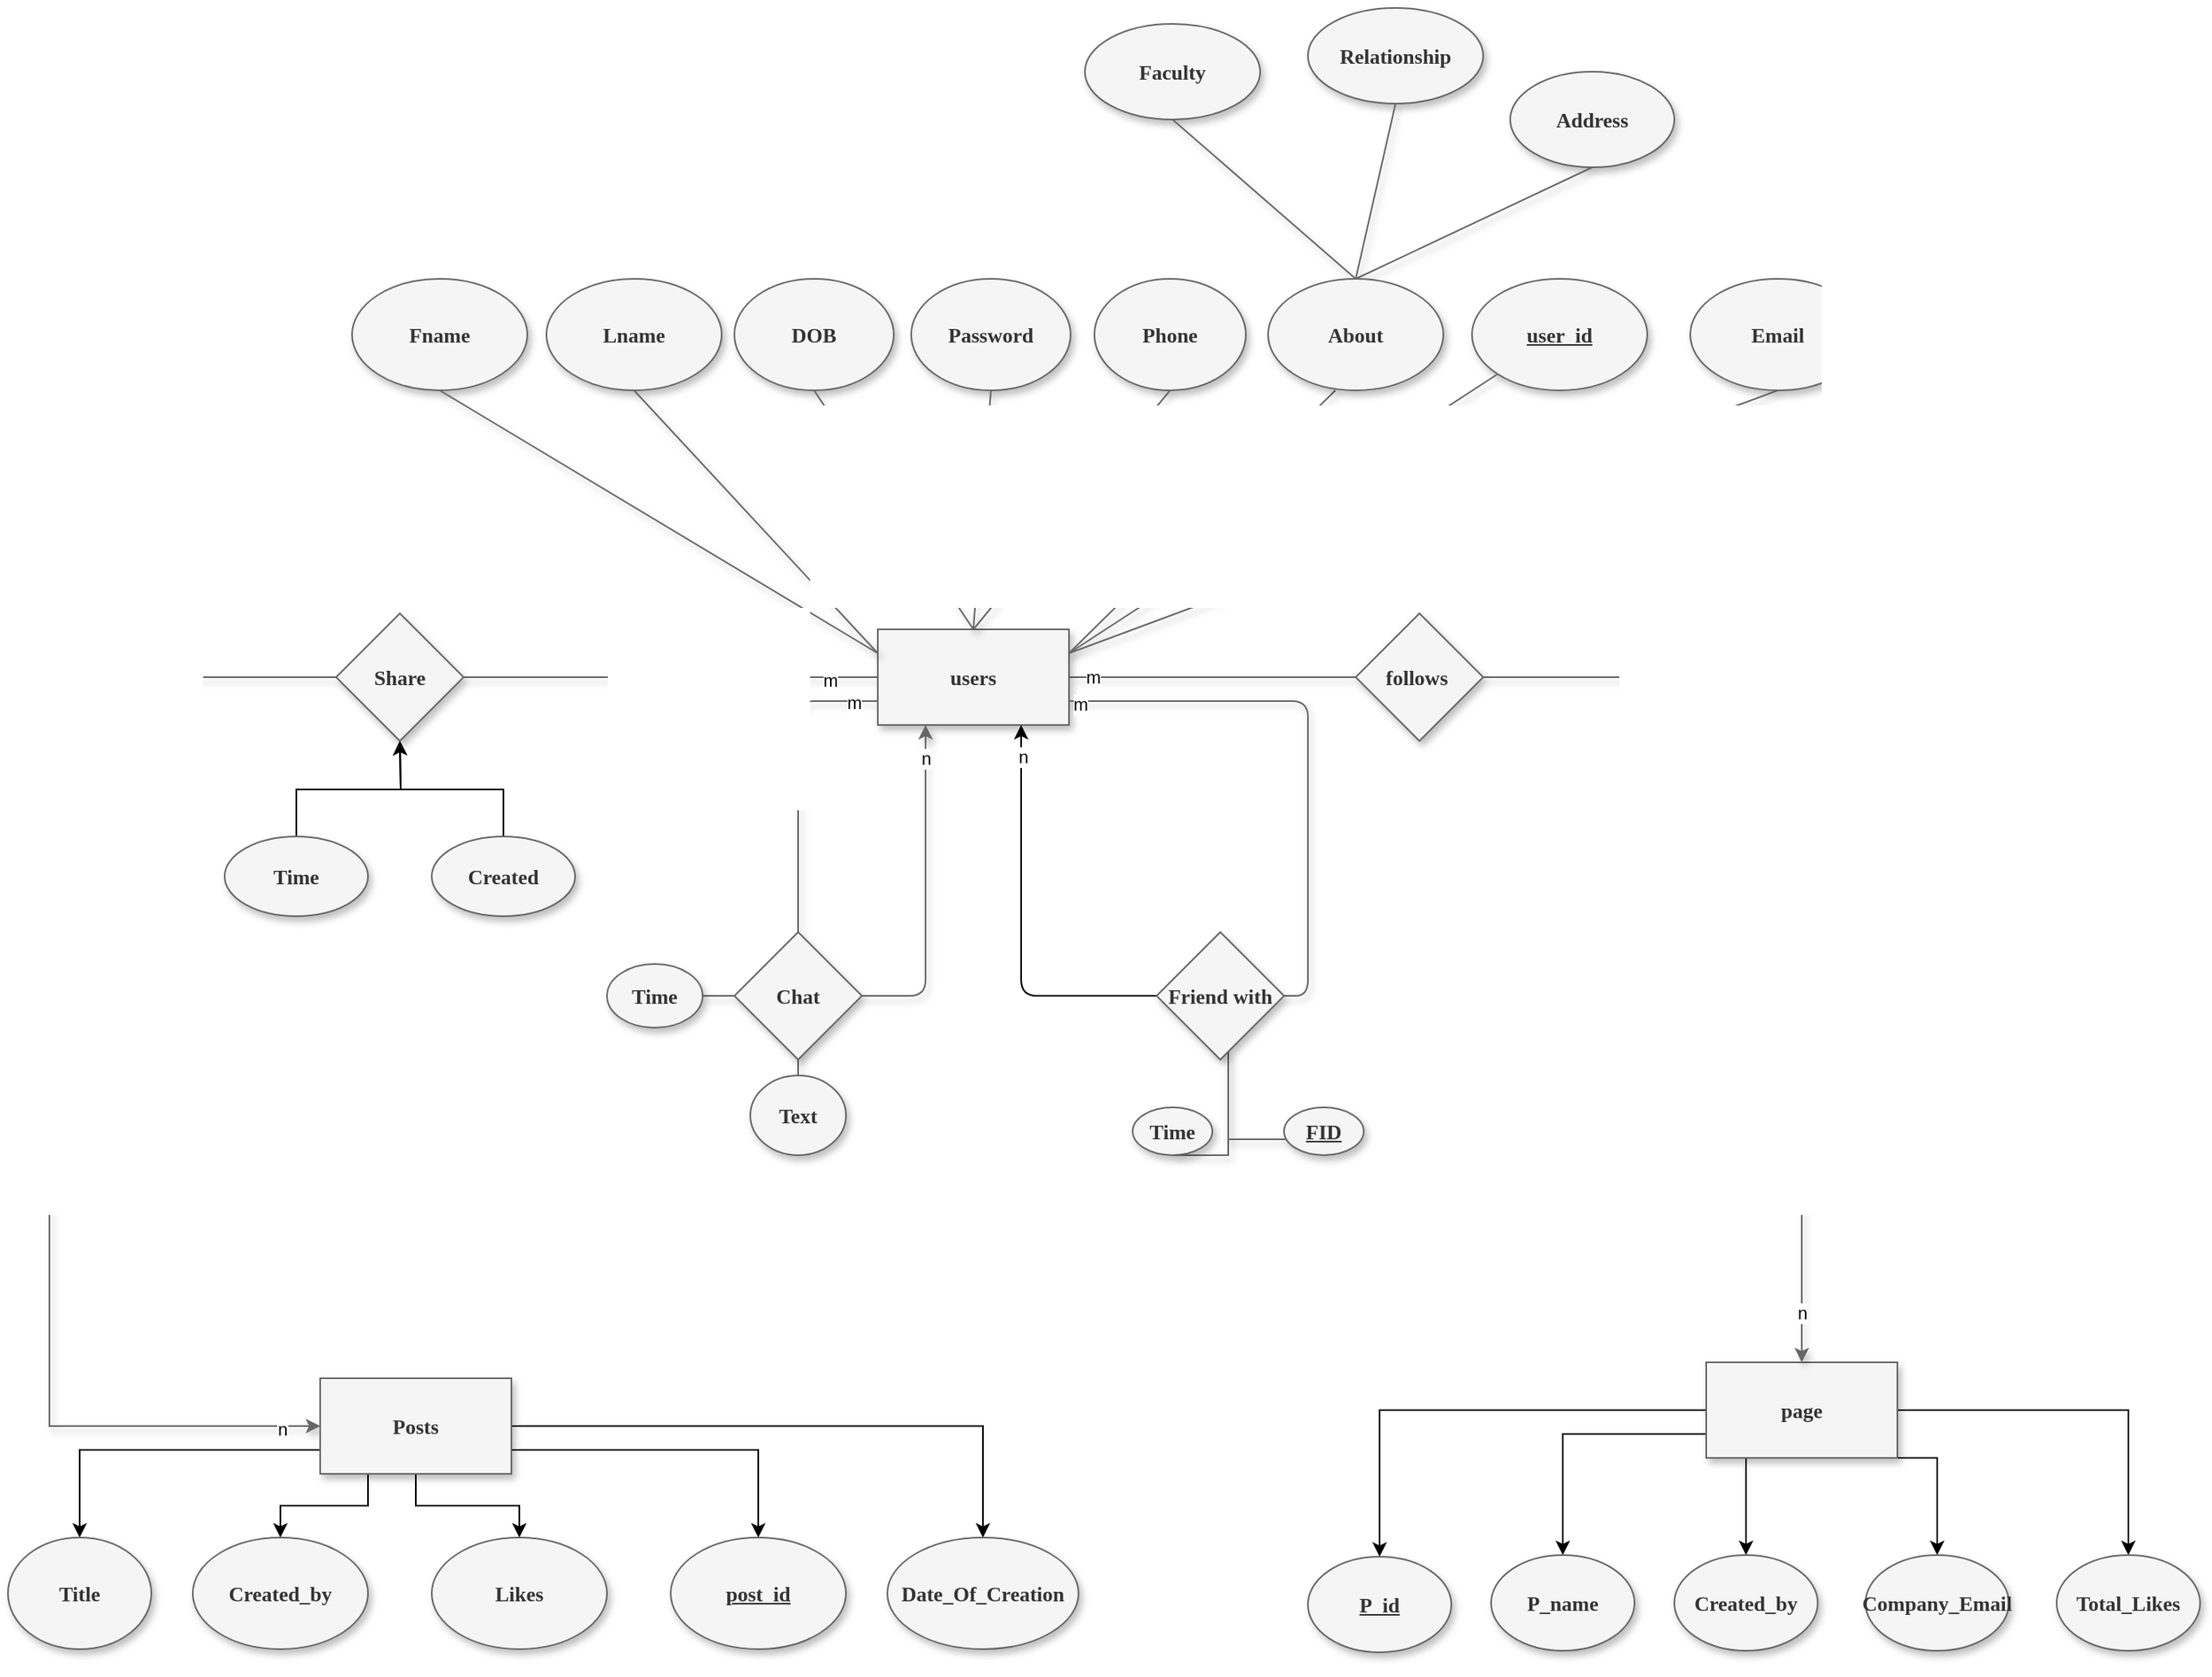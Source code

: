 <mxfile version="21.2.8" type="device">
  <diagram name="Page-1" id="oCYBQinQirQGewEDuI7B">
    <mxGraphModel dx="1365" dy="1435" grid="1" gridSize="10" guides="1" tooltips="1" connect="1" arrows="1" fold="1" page="1" pageScale="1" pageWidth="827" pageHeight="1169" math="0" shadow="0">
      <root>
        <mxCell id="0" />
        <mxCell id="1" parent="0" />
        <mxCell id="ujfTkzfmjz4NY19kAMxM-10" style="edgeStyle=orthogonalEdgeStyle;rounded=0;orthogonalLoop=1;jettySize=auto;html=1;entryX=0;entryY=0.5;entryDx=0;entryDy=0;endArrow=none;endFill=0;fillColor=#f5f5f5;strokeColor=#666666;fontStyle=1;snapToPoint=0;fixDash=0;backgroundOutline=1;enumerate=0;comic=0;shadow=1;fontFamily=Comic Sans MS;fontSize=13;" parent="1" source="ujfTkzfmjz4NY19kAMxM-1" target="ujfTkzfmjz4NY19kAMxM-9" edge="1">
          <mxGeometry relative="1" as="geometry" />
        </mxCell>
        <mxCell id="Jd8wHHOplZ8n1zHB2I2n-7" value="m" style="edgeLabel;html=1;align=center;verticalAlign=middle;resizable=0;points=[];" parent="ujfTkzfmjz4NY19kAMxM-10" vertex="1" connectable="0">
          <mxGeometry x="-0.833" relative="1" as="geometry">
            <mxPoint as="offset" />
          </mxGeometry>
        </mxCell>
        <mxCell id="ujfTkzfmjz4NY19kAMxM-60" style="edgeStyle=orthogonalEdgeStyle;rounded=0;orthogonalLoop=1;jettySize=auto;html=1;entryX=1;entryY=0.5;entryDx=0;entryDy=0;endArrow=none;endFill=0;fillColor=#f5f5f5;strokeColor=#666666;fontStyle=1;snapToPoint=0;fixDash=0;backgroundOutline=1;enumerate=0;comic=0;shadow=1;fontFamily=Comic Sans MS;fontSize=13;" parent="1" source="ujfTkzfmjz4NY19kAMxM-1" edge="1">
          <mxGeometry relative="1" as="geometry">
            <mxPoint x="90" y="210" as="targetPoint" />
          </mxGeometry>
        </mxCell>
        <mxCell id="Jd8wHHOplZ8n1zHB2I2n-5" value="m" style="edgeLabel;html=1;align=center;verticalAlign=middle;resizable=0;points=[];" parent="ujfTkzfmjz4NY19kAMxM-60" vertex="1" connectable="0">
          <mxGeometry x="-0.768" y="2" relative="1" as="geometry">
            <mxPoint as="offset" />
          </mxGeometry>
        </mxCell>
        <mxCell id="ujfTkzfmjz4NY19kAMxM-87" style="edgeStyle=orthogonalEdgeStyle;rounded=1;orthogonalLoop=1;jettySize=auto;html=1;exitX=0;exitY=0.75;exitDx=0;exitDy=0;endArrow=none;endFill=0;fillColor=#f5f5f5;strokeColor=#666666;fontStyle=1;snapToPoint=0;fixDash=0;backgroundOutline=1;enumerate=0;comic=0;shadow=1;fontFamily=Comic Sans MS;fontSize=13;" parent="1" source="ujfTkzfmjz4NY19kAMxM-1" target="ujfTkzfmjz4NY19kAMxM-84" edge="1">
          <mxGeometry relative="1" as="geometry" />
        </mxCell>
        <mxCell id="Jd8wHHOplZ8n1zHB2I2n-1" value="m" style="edgeLabel;html=1;align=center;verticalAlign=middle;resizable=0;points=[];" parent="ujfTkzfmjz4NY19kAMxM-87" vertex="1" connectable="0">
          <mxGeometry x="-0.844" y="1" relative="1" as="geometry">
            <mxPoint as="offset" />
          </mxGeometry>
        </mxCell>
        <mxCell id="ujfTkzfmjz4NY19kAMxM-1" value="users" style="rounded=0;whiteSpace=wrap;html=1;fillColor=#f5f5f5;strokeColor=#666666;fontColor=#333333;fontStyle=1;snapToPoint=0;fixDash=0;backgroundOutline=1;enumerate=0;comic=0;shadow=1;fontFamily=Comic Sans MS;fontSize=13;" parent="1" vertex="1">
          <mxGeometry x="350" y="180" width="120" height="60" as="geometry" />
        </mxCell>
        <mxCell id="LkBULsKiy7z9g8Z5s-N7-24" style="edgeStyle=orthogonalEdgeStyle;rounded=0;orthogonalLoop=1;jettySize=auto;html=1;exitX=0;exitY=0.75;exitDx=0;exitDy=0;entryX=0.5;entryY=0;entryDx=0;entryDy=0;fontFamily=Helvetica;fontSize=12;fontColor=default;" parent="1" source="ujfTkzfmjz4NY19kAMxM-8" target="LkBULsKiy7z9g8Z5s-N7-22" edge="1">
          <mxGeometry relative="1" as="geometry" />
        </mxCell>
        <mxCell id="LkBULsKiy7z9g8Z5s-N7-25" style="edgeStyle=orthogonalEdgeStyle;rounded=0;orthogonalLoop=1;jettySize=auto;html=1;exitX=0.25;exitY=1;exitDx=0;exitDy=0;fontFamily=Helvetica;fontSize=12;fontColor=default;" parent="1" source="ujfTkzfmjz4NY19kAMxM-8" target="LkBULsKiy7z9g8Z5s-N7-21" edge="1">
          <mxGeometry relative="1" as="geometry">
            <Array as="points">
              <mxPoint x="895" y="700" />
            </Array>
          </mxGeometry>
        </mxCell>
        <mxCell id="LkBULsKiy7z9g8Z5s-N7-26" style="edgeStyle=orthogonalEdgeStyle;rounded=0;orthogonalLoop=1;jettySize=auto;html=1;exitX=0.75;exitY=1;exitDx=0;exitDy=0;fontFamily=Helvetica;fontSize=12;fontColor=default;" parent="1" source="ujfTkzfmjz4NY19kAMxM-8" target="ujfTkzfmjz4NY19kAMxM-40" edge="1">
          <mxGeometry relative="1" as="geometry">
            <Array as="points">
              <mxPoint x="1015" y="700" />
            </Array>
          </mxGeometry>
        </mxCell>
        <mxCell id="LkBULsKiy7z9g8Z5s-N7-27" style="edgeStyle=orthogonalEdgeStyle;rounded=0;orthogonalLoop=1;jettySize=auto;html=1;exitX=1;exitY=0.5;exitDx=0;exitDy=0;entryX=0.5;entryY=0;entryDx=0;entryDy=0;fontFamily=Helvetica;fontSize=12;fontColor=default;" parent="1" source="ujfTkzfmjz4NY19kAMxM-8" target="LkBULsKiy7z9g8Z5s-N7-20" edge="1">
          <mxGeometry relative="1" as="geometry" />
        </mxCell>
        <mxCell id="LkBULsKiy7z9g8Z5s-N7-33" style="edgeStyle=orthogonalEdgeStyle;rounded=0;orthogonalLoop=1;jettySize=auto;html=1;exitX=0;exitY=0.25;exitDx=0;exitDy=0;entryX=0.5;entryY=0;entryDx=0;entryDy=0;fontFamily=Helvetica;fontSize=12;fontColor=default;" parent="1" source="ujfTkzfmjz4NY19kAMxM-8" target="LkBULsKiy7z9g8Z5s-N7-31" edge="1">
          <mxGeometry relative="1" as="geometry">
            <Array as="points">
              <mxPoint x="870" y="670" />
              <mxPoint x="665" y="670" />
            </Array>
          </mxGeometry>
        </mxCell>
        <mxCell id="ujfTkzfmjz4NY19kAMxM-8" value="page" style="rounded=0;whiteSpace=wrap;html=1;fillColor=#f5f5f5;strokeColor=#666666;fontColor=#333333;fontStyle=1;snapToPoint=0;fixDash=0;backgroundOutline=1;enumerate=0;comic=0;shadow=1;fontFamily=Comic Sans MS;fontSize=13;" parent="1" vertex="1">
          <mxGeometry x="870" y="640" width="120" height="60" as="geometry" />
        </mxCell>
        <mxCell id="ujfTkzfmjz4NY19kAMxM-75" style="edgeStyle=orthogonalEdgeStyle;rounded=0;orthogonalLoop=1;jettySize=auto;html=1;entryX=0.5;entryY=0;entryDx=0;entryDy=0;fillColor=#f5f5f5;strokeColor=#666666;fontStyle=1;snapToPoint=0;fixDash=0;backgroundOutline=1;enumerate=0;comic=0;shadow=1;fontFamily=Comic Sans MS;fontSize=13;" parent="1" source="ujfTkzfmjz4NY19kAMxM-9" target="ujfTkzfmjz4NY19kAMxM-8" edge="1">
          <mxGeometry relative="1" as="geometry" />
        </mxCell>
        <mxCell id="Jd8wHHOplZ8n1zHB2I2n-8" value="n" style="edgeLabel;html=1;align=center;verticalAlign=middle;resizable=0;points=[];" parent="ujfTkzfmjz4NY19kAMxM-75" vertex="1" connectable="0">
          <mxGeometry x="0.901" relative="1" as="geometry">
            <mxPoint as="offset" />
          </mxGeometry>
        </mxCell>
        <mxCell id="ujfTkzfmjz4NY19kAMxM-9" value="follows&amp;nbsp;" style="rhombus;whiteSpace=wrap;html=1;fillColor=#f5f5f5;strokeColor=#666666;fontColor=#333333;fontStyle=1;snapToPoint=0;fixDash=0;backgroundOutline=1;enumerate=0;comic=0;shadow=1;fontFamily=Comic Sans MS;fontSize=13;" parent="1" vertex="1">
          <mxGeometry x="650" y="170" width="80" height="80" as="geometry" />
        </mxCell>
        <mxCell id="ujfTkzfmjz4NY19kAMxM-13" value="Fname" style="ellipse;whiteSpace=wrap;html=1;fillColor=#f5f5f5;strokeColor=#666666;fontColor=#333333;fontStyle=1;snapToPoint=0;fixDash=0;backgroundOutline=1;enumerate=0;comic=0;shadow=1;fontFamily=Comic Sans MS;fontSize=13;" parent="1" vertex="1">
          <mxGeometry x="20" y="-40" width="110" height="70" as="geometry" />
        </mxCell>
        <mxCell id="ujfTkzfmjz4NY19kAMxM-14" value="Lname" style="ellipse;whiteSpace=wrap;html=1;fillColor=#f5f5f5;strokeColor=#666666;fontColor=#333333;fontStyle=1;snapToPoint=0;fixDash=0;backgroundOutline=1;enumerate=0;comic=0;shadow=1;fontFamily=Comic Sans MS;fontSize=13;" parent="1" vertex="1">
          <mxGeometry x="142" y="-40" width="110" height="70" as="geometry" />
        </mxCell>
        <mxCell id="ujfTkzfmjz4NY19kAMxM-15" value="DOB" style="ellipse;whiteSpace=wrap;html=1;fillColor=#f5f5f5;strokeColor=#666666;fontColor=#333333;fontStyle=1;snapToPoint=0;fixDash=0;backgroundOutline=1;enumerate=0;comic=0;shadow=1;fontFamily=Comic Sans MS;fontSize=13;" parent="1" vertex="1">
          <mxGeometry x="260" y="-40" width="100" height="70" as="geometry" />
        </mxCell>
        <mxCell id="ujfTkzfmjz4NY19kAMxM-16" value="Password" style="ellipse;whiteSpace=wrap;html=1;fillColor=#f5f5f5;strokeColor=#666666;fontColor=#333333;fontStyle=1;snapToPoint=0;fixDash=0;backgroundOutline=1;enumerate=0;comic=0;shadow=1;fontFamily=Comic Sans MS;fontSize=13;" parent="1" vertex="1">
          <mxGeometry x="371" y="-40" width="100" height="70" as="geometry" />
        </mxCell>
        <mxCell id="ujfTkzfmjz4NY19kAMxM-18" value="Phone" style="ellipse;whiteSpace=wrap;html=1;fillColor=#f5f5f5;strokeColor=#666666;fontColor=#333333;fontStyle=1;snapToPoint=0;fixDash=0;backgroundOutline=1;enumerate=0;comic=0;shadow=1;fontFamily=Comic Sans MS;fontSize=13;" parent="1" vertex="1">
          <mxGeometry x="486" y="-40" width="95" height="70" as="geometry" />
        </mxCell>
        <mxCell id="ujfTkzfmjz4NY19kAMxM-21" value="" style="endArrow=none;html=1;rounded=0;entryX=0.5;entryY=1;entryDx=0;entryDy=0;exitX=0;exitY=0.25;exitDx=0;exitDy=0;fillColor=#f5f5f5;strokeColor=#666666;fontStyle=1;snapToPoint=0;fixDash=0;backgroundOutline=1;enumerate=0;comic=0;shadow=1;fontFamily=Comic Sans MS;fontSize=13;" parent="1" source="ujfTkzfmjz4NY19kAMxM-1" target="ujfTkzfmjz4NY19kAMxM-13" edge="1">
          <mxGeometry width="50" height="50" relative="1" as="geometry">
            <mxPoint x="560" y="370" as="sourcePoint" />
            <mxPoint x="610" y="320" as="targetPoint" />
          </mxGeometry>
        </mxCell>
        <mxCell id="ujfTkzfmjz4NY19kAMxM-22" value="" style="endArrow=none;html=1;rounded=0;entryX=0.5;entryY=1;entryDx=0;entryDy=0;exitX=0;exitY=0.25;exitDx=0;exitDy=0;fillColor=#f5f5f5;strokeColor=#666666;fontStyle=1;snapToPoint=0;fixDash=0;backgroundOutline=1;enumerate=0;comic=0;shadow=1;fontFamily=Comic Sans MS;fontSize=13;" parent="1" source="ujfTkzfmjz4NY19kAMxM-1" target="ujfTkzfmjz4NY19kAMxM-14" edge="1">
          <mxGeometry width="50" height="50" relative="1" as="geometry">
            <mxPoint x="360" y="205" as="sourcePoint" />
            <mxPoint x="205" y="140" as="targetPoint" />
          </mxGeometry>
        </mxCell>
        <mxCell id="ujfTkzfmjz4NY19kAMxM-23" value="" style="endArrow=none;html=1;rounded=0;entryX=0.5;entryY=1;entryDx=0;entryDy=0;exitX=0.5;exitY=0;exitDx=0;exitDy=0;fillColor=#f5f5f5;strokeColor=#666666;fontStyle=1;snapToPoint=0;fixDash=0;backgroundOutline=1;enumerate=0;comic=0;shadow=1;fontFamily=Comic Sans MS;fontSize=13;" parent="1" source="ujfTkzfmjz4NY19kAMxM-1" target="ujfTkzfmjz4NY19kAMxM-15" edge="1">
          <mxGeometry width="50" height="50" relative="1" as="geometry">
            <mxPoint x="370" y="215" as="sourcePoint" />
            <mxPoint x="215" y="150" as="targetPoint" />
          </mxGeometry>
        </mxCell>
        <mxCell id="ujfTkzfmjz4NY19kAMxM-24" value="" style="endArrow=none;html=1;rounded=0;entryX=0.5;entryY=1;entryDx=0;entryDy=0;exitX=0.5;exitY=0;exitDx=0;exitDy=0;fillColor=#f5f5f5;strokeColor=#666666;fontStyle=1;snapToPoint=0;fixDash=0;backgroundOutline=1;enumerate=0;comic=0;shadow=1;fontFamily=Comic Sans MS;fontSize=13;" parent="1" source="ujfTkzfmjz4NY19kAMxM-1" target="ujfTkzfmjz4NY19kAMxM-16" edge="1">
          <mxGeometry width="50" height="50" relative="1" as="geometry">
            <mxPoint x="380" y="225" as="sourcePoint" />
            <mxPoint x="225" y="160" as="targetPoint" />
          </mxGeometry>
        </mxCell>
        <mxCell id="ujfTkzfmjz4NY19kAMxM-25" value="" style="endArrow=none;html=1;rounded=0;entryX=0.5;entryY=1;entryDx=0;entryDy=0;exitX=0.5;exitY=0;exitDx=0;exitDy=0;fillColor=#f5f5f5;strokeColor=#666666;fontStyle=1;snapToPoint=0;fixDash=0;backgroundOutline=1;enumerate=0;comic=0;shadow=1;fontFamily=Comic Sans MS;fontSize=13;" parent="1" source="ujfTkzfmjz4NY19kAMxM-1" target="ujfTkzfmjz4NY19kAMxM-18" edge="1">
          <mxGeometry width="50" height="50" relative="1" as="geometry">
            <mxPoint x="560" y="370" as="sourcePoint" />
            <mxPoint x="610" y="320" as="targetPoint" />
          </mxGeometry>
        </mxCell>
        <mxCell id="ujfTkzfmjz4NY19kAMxM-27" value="" style="endArrow=none;html=1;rounded=0;entryX=0.384;entryY=1;entryDx=0;entryDy=0;exitX=1;exitY=0.25;exitDx=0;exitDy=0;fillColor=#f5f5f5;strokeColor=#666666;fontStyle=1;snapToPoint=0;fixDash=0;backgroundOutline=1;enumerate=0;comic=0;shadow=1;fontFamily=Comic Sans MS;fontSize=13;entryPerimeter=0;" parent="1" source="ujfTkzfmjz4NY19kAMxM-1" target="LkBULsKiy7z9g8Z5s-N7-10" edge="1">
          <mxGeometry width="50" height="50" relative="1" as="geometry">
            <mxPoint x="560" y="370" as="sourcePoint" />
            <mxPoint x="615.251" y="19.749" as="targetPoint" />
          </mxGeometry>
        </mxCell>
        <mxCell id="ujfTkzfmjz4NY19kAMxM-29" value="Faculty" style="ellipse;whiteSpace=wrap;html=1;fillColor=#f5f5f5;strokeColor=#666666;fontColor=#333333;fontStyle=1;snapToPoint=0;fixDash=0;backgroundOutline=1;enumerate=0;comic=0;shadow=1;fontFamily=Comic Sans MS;fontSize=13;" parent="1" vertex="1">
          <mxGeometry x="480" y="-200" width="110" height="60" as="geometry" />
        </mxCell>
        <mxCell id="ujfTkzfmjz4NY19kAMxM-30" value="Address" style="ellipse;whiteSpace=wrap;html=1;fillColor=#f5f5f5;strokeColor=#666666;fontColor=#333333;fontStyle=1;snapToPoint=0;fixDash=0;backgroundOutline=1;enumerate=0;comic=0;shadow=1;fontFamily=Comic Sans MS;fontSize=13;" parent="1" vertex="1">
          <mxGeometry x="747" y="-170" width="103" height="60" as="geometry" />
        </mxCell>
        <mxCell id="ujfTkzfmjz4NY19kAMxM-32" value="Relationship" style="ellipse;whiteSpace=wrap;html=1;fillColor=#f5f5f5;strokeColor=#666666;fontColor=#333333;fontStyle=1;snapToPoint=0;fixDash=0;backgroundOutline=1;enumerate=0;comic=0;shadow=1;fontFamily=Comic Sans MS;fontSize=13;" parent="1" vertex="1">
          <mxGeometry x="620" y="-210" width="110" height="60" as="geometry" />
        </mxCell>
        <mxCell id="ujfTkzfmjz4NY19kAMxM-33" value="" style="endArrow=none;html=1;rounded=0;entryX=0.5;entryY=1;entryDx=0;entryDy=0;exitX=0.5;exitY=0;exitDx=0;exitDy=0;fillColor=#f5f5f5;strokeColor=#666666;fontStyle=1;snapToPoint=0;fixDash=0;backgroundOutline=1;enumerate=0;comic=0;shadow=1;fontFamily=Comic Sans MS;fontSize=13;" parent="1" source="LkBULsKiy7z9g8Z5s-N7-10" target="ujfTkzfmjz4NY19kAMxM-29" edge="1">
          <mxGeometry width="50" height="50" relative="1" as="geometry">
            <mxPoint x="615.251" y="-29.749" as="sourcePoint" />
            <mxPoint x="610" y="320" as="targetPoint" />
          </mxGeometry>
        </mxCell>
        <mxCell id="ujfTkzfmjz4NY19kAMxM-34" value="" style="endArrow=none;html=1;rounded=0;exitX=0.5;exitY=1;exitDx=0;exitDy=0;fillColor=#f5f5f5;strokeColor=#666666;fontStyle=1;snapToPoint=0;fixDash=0;backgroundOutline=1;enumerate=0;comic=0;shadow=1;fontFamily=Comic Sans MS;fontSize=13;entryX=0.5;entryY=0;entryDx=0;entryDy=0;" parent="1" source="ujfTkzfmjz4NY19kAMxM-32" target="LkBULsKiy7z9g8Z5s-N7-10" edge="1">
          <mxGeometry width="50" height="50" relative="1" as="geometry">
            <mxPoint x="570" y="380" as="sourcePoint" />
            <mxPoint x="640" y="-40" as="targetPoint" />
          </mxGeometry>
        </mxCell>
        <mxCell id="ujfTkzfmjz4NY19kAMxM-35" value="" style="endArrow=none;html=1;rounded=0;entryX=0.5;entryY=1;entryDx=0;entryDy=0;exitX=0.5;exitY=0;exitDx=0;exitDy=0;fillColor=#f5f5f5;strokeColor=#666666;fontStyle=1;snapToPoint=0;fixDash=0;backgroundOutline=1;enumerate=0;comic=0;shadow=1;fontFamily=Comic Sans MS;fontSize=13;" parent="1" source="LkBULsKiy7z9g8Z5s-N7-10" target="ujfTkzfmjz4NY19kAMxM-30" edge="1">
          <mxGeometry width="50" height="50" relative="1" as="geometry">
            <mxPoint x="664.749" y="-29.749" as="sourcePoint" />
            <mxPoint x="630" y="340" as="targetPoint" />
          </mxGeometry>
        </mxCell>
        <mxCell id="ujfTkzfmjz4NY19kAMxM-40" value="Company_Email" style="ellipse;whiteSpace=wrap;html=1;fillColor=#f5f5f5;strokeColor=#666666;fontColor=#333333;fontStyle=1;snapToPoint=0;fixDash=0;backgroundOutline=1;enumerate=0;comic=0;shadow=1;fontFamily=Comic Sans MS;fontSize=13;" parent="1" vertex="1">
          <mxGeometry x="970" y="761" width="90" height="60" as="geometry" />
        </mxCell>
        <mxCell id="ujfTkzfmjz4NY19kAMxM-71" style="edgeStyle=orthogonalEdgeStyle;rounded=0;orthogonalLoop=1;jettySize=auto;html=1;entryX=0;entryY=0.5;entryDx=0;entryDy=0;fillColor=#f5f5f5;strokeColor=#666666;fontStyle=1;snapToPoint=0;fixDash=0;backgroundOutline=1;enumerate=0;comic=0;shadow=1;fontFamily=Comic Sans MS;fontSize=13;" parent="1" target="ujfTkzfmjz4NY19kAMxM-48" edge="1">
          <mxGeometry relative="1" as="geometry">
            <Array as="points">
              <mxPoint x="-170" y="210" />
              <mxPoint x="-170" y="680" />
            </Array>
            <mxPoint x="10" y="210" as="sourcePoint" />
          </mxGeometry>
        </mxCell>
        <mxCell id="Jd8wHHOplZ8n1zHB2I2n-6" value="n" style="edgeLabel;html=1;align=center;verticalAlign=middle;resizable=0;points=[];" parent="ujfTkzfmjz4NY19kAMxM-71" vertex="1" connectable="0">
          <mxGeometry x="0.94" y="-2" relative="1" as="geometry">
            <mxPoint as="offset" />
          </mxGeometry>
        </mxCell>
        <mxCell id="LkBULsKiy7z9g8Z5s-N7-13" style="edgeStyle=orthogonalEdgeStyle;rounded=0;orthogonalLoop=1;jettySize=auto;html=1;exitX=0;exitY=0.75;exitDx=0;exitDy=0;fontFamily=Helvetica;fontSize=12;fontColor=default;" parent="1" source="ujfTkzfmjz4NY19kAMxM-48" target="LkBULsKiy7z9g8Z5s-N7-6" edge="1">
          <mxGeometry relative="1" as="geometry" />
        </mxCell>
        <mxCell id="LkBULsKiy7z9g8Z5s-N7-17" style="edgeStyle=orthogonalEdgeStyle;rounded=0;orthogonalLoop=1;jettySize=auto;html=1;exitX=1;exitY=0.5;exitDx=0;exitDy=0;entryX=0.5;entryY=0;entryDx=0;entryDy=0;fontFamily=Helvetica;fontSize=12;fontColor=default;" parent="1" source="ujfTkzfmjz4NY19kAMxM-48" target="ujfTkzfmjz4NY19kAMxM-52" edge="1">
          <mxGeometry relative="1" as="geometry" />
        </mxCell>
        <mxCell id="LkBULsKiy7z9g8Z5s-N7-18" style="edgeStyle=orthogonalEdgeStyle;rounded=0;orthogonalLoop=1;jettySize=auto;html=1;exitX=1;exitY=0.75;exitDx=0;exitDy=0;entryX=0.5;entryY=0;entryDx=0;entryDy=0;fontFamily=Helvetica;fontSize=12;fontColor=default;" parent="1" source="ujfTkzfmjz4NY19kAMxM-48" target="ujfTkzfmjz4NY19kAMxM-53" edge="1">
          <mxGeometry relative="1" as="geometry" />
        </mxCell>
        <mxCell id="LkBULsKiy7z9g8Z5s-N7-19" style="edgeStyle=orthogonalEdgeStyle;rounded=0;orthogonalLoop=1;jettySize=auto;html=1;exitX=0.5;exitY=1;exitDx=0;exitDy=0;fontFamily=Helvetica;fontSize=12;fontColor=default;" parent="1" source="ujfTkzfmjz4NY19kAMxM-48" target="ujfTkzfmjz4NY19kAMxM-49" edge="1">
          <mxGeometry relative="1" as="geometry" />
        </mxCell>
        <mxCell id="LkBULsKiy7z9g8Z5s-N7-43" style="edgeStyle=orthogonalEdgeStyle;rounded=0;orthogonalLoop=1;jettySize=auto;html=1;exitX=0.25;exitY=1;exitDx=0;exitDy=0;entryX=0.5;entryY=0;entryDx=0;entryDy=0;fontFamily=Helvetica;fontSize=12;fontColor=default;" parent="1" source="ujfTkzfmjz4NY19kAMxM-48" target="LkBULsKiy7z9g8Z5s-N7-42" edge="1">
          <mxGeometry relative="1" as="geometry" />
        </mxCell>
        <mxCell id="ujfTkzfmjz4NY19kAMxM-48" value="Posts" style="rounded=0;whiteSpace=wrap;html=1;fillColor=#f5f5f5;strokeColor=#666666;fontColor=#333333;fontStyle=1;snapToPoint=0;fixDash=0;backgroundOutline=1;enumerate=0;comic=0;shadow=1;fontFamily=Comic Sans MS;fontSize=13;" parent="1" vertex="1">
          <mxGeometry y="650" width="120" height="60" as="geometry" />
        </mxCell>
        <mxCell id="ujfTkzfmjz4NY19kAMxM-49" value="Likes" style="ellipse;whiteSpace=wrap;html=1;fillColor=#f5f5f5;strokeColor=#666666;fontColor=#333333;fontStyle=1;snapToPoint=0;fixDash=0;backgroundOutline=1;enumerate=0;comic=0;shadow=1;fontFamily=Comic Sans MS;fontSize=13;" parent="1" vertex="1">
          <mxGeometry x="70" y="750" width="110" height="70" as="geometry" />
        </mxCell>
        <mxCell id="ujfTkzfmjz4NY19kAMxM-52" value="Date_Of_Creation" style="ellipse;whiteSpace=wrap;html=1;fillColor=#f5f5f5;strokeColor=#666666;fontColor=#333333;fontStyle=1;snapToPoint=0;fixDash=0;backgroundOutline=1;enumerate=0;comic=0;shadow=1;fontFamily=Comic Sans MS;fontSize=13;" parent="1" vertex="1">
          <mxGeometry x="356" y="750" width="120" height="70" as="geometry" />
        </mxCell>
        <mxCell id="ujfTkzfmjz4NY19kAMxM-69" style="edgeStyle=orthogonalEdgeStyle;rounded=0;orthogonalLoop=1;jettySize=auto;html=1;entryX=0.5;entryY=1;entryDx=0;entryDy=0;endArrow=none;endFill=0;fillColor=#f5f5f5;strokeColor=#666666;fontStyle=1;snapToPoint=0;fixDash=0;backgroundOutline=1;enumerate=0;comic=0;shadow=1;fontFamily=Comic Sans MS;fontSize=13;" parent="1" source="ujfTkzfmjz4NY19kAMxM-64" target="ujfTkzfmjz4NY19kAMxM-68" edge="1">
          <mxGeometry relative="1" as="geometry">
            <Array as="points">
              <mxPoint x="570" y="500" />
              <mxPoint x="570" y="500" />
            </Array>
          </mxGeometry>
        </mxCell>
        <mxCell id="LkBULsKiy7z9g8Z5s-N7-2" style="edgeStyle=orthogonalEdgeStyle;rounded=1;orthogonalLoop=1;jettySize=auto;html=1;exitX=0;exitY=0.5;exitDx=0;exitDy=0;entryX=0.75;entryY=1;entryDx=0;entryDy=0;" parent="1" source="ujfTkzfmjz4NY19kAMxM-64" target="ujfTkzfmjz4NY19kAMxM-1" edge="1">
          <mxGeometry relative="1" as="geometry" />
        </mxCell>
        <mxCell id="Jd8wHHOplZ8n1zHB2I2n-4" value="n" style="edgeLabel;html=1;align=center;verticalAlign=middle;resizable=0;points=[];" parent="LkBULsKiy7z9g8Z5s-N7-2" vertex="1" connectable="0">
          <mxGeometry x="0.843" y="-1" relative="1" as="geometry">
            <mxPoint as="offset" />
          </mxGeometry>
        </mxCell>
        <mxCell id="ujfTkzfmjz4NY19kAMxM-68" value="Time" style="ellipse;whiteSpace=wrap;html=1;fillColor=#f5f5f5;strokeColor=#666666;fontColor=#333333;fontStyle=1;snapToPoint=0;fixDash=0;backgroundOutline=1;enumerate=0;comic=0;shadow=1;fontFamily=Comic Sans MS;fontSize=13;" parent="1" vertex="1">
          <mxGeometry x="510" y="480" width="50" height="30" as="geometry" />
        </mxCell>
        <mxCell id="ujfTkzfmjz4NY19kAMxM-76" style="edgeStyle=orthogonalEdgeStyle;rounded=0;orthogonalLoop=1;jettySize=auto;html=1;exitX=0.5;exitY=1;exitDx=0;exitDy=0;fillColor=#f5f5f5;strokeColor=#666666;fontStyle=1;snapToPoint=0;fixDash=0;backgroundOutline=1;enumerate=0;comic=0;shadow=1;fontFamily=Comic Sans MS;fontSize=13;" parent="1" source="ujfTkzfmjz4NY19kAMxM-40" target="ujfTkzfmjz4NY19kAMxM-40" edge="1">
          <mxGeometry relative="1" as="geometry" />
        </mxCell>
        <mxCell id="ujfTkzfmjz4NY19kAMxM-80" value="&lt;u style=&quot;font-size: 13px;&quot;&gt;user_id&lt;/u&gt;" style="ellipse;whiteSpace=wrap;html=1;fillColor=#f5f5f5;strokeColor=#666666;fontColor=#333333;fontStyle=1;snapToPoint=0;fixDash=0;backgroundOutline=1;enumerate=0;comic=0;shadow=1;fontFamily=Comic Sans MS;fontSize=13;" parent="1" vertex="1">
          <mxGeometry x="723" y="-40" width="110" height="70" as="geometry" />
        </mxCell>
        <mxCell id="ujfTkzfmjz4NY19kAMxM-81" value="" style="endArrow=none;html=1;rounded=0;entryX=0;entryY=1;entryDx=0;entryDy=0;fillColor=#f5f5f5;strokeColor=#666666;fontStyle=1;snapToPoint=0;fixDash=0;backgroundOutline=1;enumerate=0;comic=0;shadow=1;fontFamily=Comic Sans MS;fontSize=13;exitX=1;exitY=0.25;exitDx=0;exitDy=0;" parent="1" source="ujfTkzfmjz4NY19kAMxM-1" target="ujfTkzfmjz4NY19kAMxM-80" edge="1">
          <mxGeometry width="50" height="50" relative="1" as="geometry">
            <mxPoint x="510" y="190" as="sourcePoint" />
            <mxPoint x="310" y="210" as="targetPoint" />
          </mxGeometry>
        </mxCell>
        <mxCell id="LkBULsKiy7z9g8Z5s-N7-38" style="edgeStyle=orthogonalEdgeStyle;rounded=0;orthogonalLoop=1;jettySize=auto;html=1;exitX=0.5;exitY=0;exitDx=0;exitDy=0;entryX=0.5;entryY=1;entryDx=0;entryDy=0;fontFamily=Helvetica;fontSize=12;fontColor=default;" parent="1" source="ujfTkzfmjz4NY19kAMxM-82" edge="1">
          <mxGeometry relative="1" as="geometry">
            <mxPoint x="50" y="250" as="targetPoint" />
          </mxGeometry>
        </mxCell>
        <mxCell id="ujfTkzfmjz4NY19kAMxM-82" value="Time" style="ellipse;whiteSpace=wrap;html=1;fillColor=#f5f5f5;strokeColor=#666666;fontColor=#333333;fontStyle=1;snapToPoint=0;fixDash=0;backgroundOutline=1;enumerate=0;comic=0;shadow=1;fontFamily=Comic Sans MS;fontSize=13;" parent="1" vertex="1">
          <mxGeometry x="-60" y="310" width="90" height="50" as="geometry" />
        </mxCell>
        <mxCell id="ujfTkzfmjz4NY19kAMxM-86" style="edgeStyle=orthogonalEdgeStyle;rounded=1;orthogonalLoop=1;jettySize=auto;html=1;entryX=0.25;entryY=1;entryDx=0;entryDy=0;fillColor=#f5f5f5;strokeColor=#666666;fontStyle=1;snapToPoint=0;fixDash=0;backgroundOutline=1;enumerate=0;comic=0;shadow=1;fontFamily=Comic Sans MS;fontSize=13;" parent="1" source="ujfTkzfmjz4NY19kAMxM-84" target="ujfTkzfmjz4NY19kAMxM-1" edge="1">
          <mxGeometry relative="1" as="geometry" />
        </mxCell>
        <mxCell id="Jd8wHHOplZ8n1zHB2I2n-2" value="n" style="edgeLabel;html=1;align=center;verticalAlign=middle;resizable=0;points=[];" parent="ujfTkzfmjz4NY19kAMxM-86" vertex="1" connectable="0">
          <mxGeometry x="0.798" relative="1" as="geometry">
            <mxPoint as="offset" />
          </mxGeometry>
        </mxCell>
        <mxCell id="ujfTkzfmjz4NY19kAMxM-89" style="edgeStyle=orthogonalEdgeStyle;rounded=0;orthogonalLoop=1;jettySize=auto;html=1;entryX=1;entryY=0.5;entryDx=0;entryDy=0;endArrow=none;endFill=0;fillColor=#f5f5f5;strokeColor=#666666;fontStyle=1;snapToPoint=0;fixDash=0;backgroundOutline=1;enumerate=0;comic=0;shadow=1;fontFamily=Comic Sans MS;fontSize=13;" parent="1" source="ujfTkzfmjz4NY19kAMxM-84" target="ujfTkzfmjz4NY19kAMxM-88" edge="1">
          <mxGeometry relative="1" as="geometry" />
        </mxCell>
        <mxCell id="ujfTkzfmjz4NY19kAMxM-91" style="edgeStyle=orthogonalEdgeStyle;rounded=0;orthogonalLoop=1;jettySize=auto;html=1;entryX=0.5;entryY=0;entryDx=0;entryDy=0;endArrow=none;endFill=0;fillColor=#f5f5f5;strokeColor=#666666;fontStyle=1;snapToPoint=0;fixDash=0;backgroundOutline=1;enumerate=0;comic=0;shadow=1;fontFamily=Comic Sans MS;fontSize=13;" parent="1" source="ujfTkzfmjz4NY19kAMxM-84" target="ujfTkzfmjz4NY19kAMxM-90" edge="1">
          <mxGeometry relative="1" as="geometry" />
        </mxCell>
        <mxCell id="ujfTkzfmjz4NY19kAMxM-84" value="Chat" style="rhombus;whiteSpace=wrap;html=1;fillColor=#f5f5f5;strokeColor=#666666;fontColor=#333333;fontStyle=1;snapToPoint=0;fixDash=0;backgroundOutline=1;enumerate=0;comic=0;shadow=1;fontFamily=Comic Sans MS;fontSize=13;" parent="1" vertex="1">
          <mxGeometry x="260" y="370" width="80" height="80" as="geometry" />
        </mxCell>
        <mxCell id="ujfTkzfmjz4NY19kAMxM-88" value="Time" style="ellipse;whiteSpace=wrap;html=1;fillColor=#f5f5f5;strokeColor=#666666;fontColor=#333333;fontStyle=1;snapToPoint=0;fixDash=0;backgroundOutline=1;enumerate=0;comic=0;shadow=1;fontFamily=Comic Sans MS;fontSize=13;" parent="1" vertex="1">
          <mxGeometry x="180" y="390" width="60" height="40" as="geometry" />
        </mxCell>
        <mxCell id="ujfTkzfmjz4NY19kAMxM-90" value="Text" style="ellipse;whiteSpace=wrap;html=1;fillColor=#f5f5f5;strokeColor=#666666;fontColor=#333333;fontStyle=1;snapToPoint=0;fixDash=0;backgroundOutline=1;enumerate=0;comic=0;shadow=1;fontFamily=Comic Sans MS;fontSize=13;" parent="1" vertex="1">
          <mxGeometry x="270" y="460" width="60" height="50" as="geometry" />
        </mxCell>
        <mxCell id="LkBULsKiy7z9g8Z5s-N7-6" value="Title" style="ellipse;whiteSpace=wrap;html=1;fillColor=#f5f5f5;strokeColor=#666666;fontColor=#333333;fontStyle=1;snapToPoint=0;fixDash=0;backgroundOutline=1;enumerate=0;comic=0;shadow=1;fontFamily=Comic Sans MS;fontSize=13;" parent="1" vertex="1">
          <mxGeometry x="-196" y="750" width="90" height="70" as="geometry" />
        </mxCell>
        <mxCell id="LkBULsKiy7z9g8Z5s-N7-10" value="&lt;span style=&quot;font-size: 13px;&quot;&gt;About&lt;/span&gt;" style="ellipse;whiteSpace=wrap;html=1;fillColor=#f5f5f5;strokeColor=#666666;fontColor=#333333;fontStyle=1;snapToPoint=0;fixDash=0;backgroundOutline=1;enumerate=0;comic=0;shadow=1;fontFamily=Comic Sans MS;fontSize=13;" parent="1" vertex="1">
          <mxGeometry x="595" y="-40" width="110" height="70" as="geometry" />
        </mxCell>
        <mxCell id="ujfTkzfmjz4NY19kAMxM-53" value="&lt;u style=&quot;font-size: 13px;&quot;&gt;post_id&lt;/u&gt;" style="ellipse;whiteSpace=wrap;html=1;fillColor=#f5f5f5;strokeColor=#666666;fontColor=#333333;fontStyle=1;snapToPoint=0;fixDash=0;backgroundOutline=1;enumerate=0;comic=0;shadow=1;fontFamily=Comic Sans MS;fontSize=13;" parent="1" vertex="1">
          <mxGeometry x="220" y="750" width="110" height="70" as="geometry" />
        </mxCell>
        <mxCell id="LkBULsKiy7z9g8Z5s-N7-20" value="Total_Likes" style="ellipse;whiteSpace=wrap;html=1;fillColor=#f5f5f5;strokeColor=#666666;fontColor=#333333;fontStyle=1;snapToPoint=0;fixDash=0;backgroundOutline=1;enumerate=0;comic=0;shadow=1;fontFamily=Comic Sans MS;fontSize=13;" parent="1" vertex="1">
          <mxGeometry x="1090" y="761" width="90" height="60" as="geometry" />
        </mxCell>
        <mxCell id="LkBULsKiy7z9g8Z5s-N7-21" value="Created_by" style="ellipse;whiteSpace=wrap;html=1;fillColor=#f5f5f5;strokeColor=#666666;fontColor=#333333;fontStyle=1;snapToPoint=0;fixDash=0;backgroundOutline=1;enumerate=0;comic=0;shadow=1;fontFamily=Comic Sans MS;fontSize=13;" parent="1" vertex="1">
          <mxGeometry x="850" y="761" width="90" height="60" as="geometry" />
        </mxCell>
        <mxCell id="LkBULsKiy7z9g8Z5s-N7-22" value="P_name" style="ellipse;whiteSpace=wrap;html=1;fillColor=#f5f5f5;strokeColor=#666666;fontColor=#333333;fontStyle=1;snapToPoint=0;fixDash=0;backgroundOutline=1;enumerate=0;comic=0;shadow=1;fontFamily=Comic Sans MS;fontSize=13;" parent="1" vertex="1">
          <mxGeometry x="735" y="761" width="90" height="60" as="geometry" />
        </mxCell>
        <mxCell id="LkBULsKiy7z9g8Z5s-N7-28" value="&lt;span style=&quot;font-size: 13px;&quot;&gt;Email&lt;/span&gt;" style="ellipse;whiteSpace=wrap;html=1;fillColor=#f5f5f5;strokeColor=#666666;fontColor=#333333;fontStyle=1;snapToPoint=0;fixDash=0;backgroundOutline=1;enumerate=0;comic=0;shadow=1;fontFamily=Comic Sans MS;fontSize=13;" parent="1" vertex="1">
          <mxGeometry x="860" y="-40" width="110" height="70" as="geometry" />
        </mxCell>
        <mxCell id="LkBULsKiy7z9g8Z5s-N7-30" value="" style="endArrow=none;html=1;rounded=0;entryX=0.5;entryY=1;entryDx=0;entryDy=0;fillColor=#f5f5f5;strokeColor=#666666;fontStyle=1;snapToPoint=0;fixDash=0;backgroundOutline=1;enumerate=0;comic=0;shadow=1;fontFamily=Comic Sans MS;fontSize=13;exitX=1;exitY=0.25;exitDx=0;exitDy=0;" parent="1" source="ujfTkzfmjz4NY19kAMxM-1" target="LkBULsKiy7z9g8Z5s-N7-28" edge="1">
          <mxGeometry width="50" height="50" relative="1" as="geometry">
            <mxPoint x="480" y="205" as="sourcePoint" />
            <mxPoint x="749" y="30" as="targetPoint" />
          </mxGeometry>
        </mxCell>
        <mxCell id="LkBULsKiy7z9g8Z5s-N7-31" value="&lt;u&gt;P_id&lt;/u&gt;" style="ellipse;whiteSpace=wrap;html=1;fillColor=#f5f5f5;strokeColor=#666666;fontColor=#333333;fontStyle=1;snapToPoint=0;fixDash=0;backgroundOutline=1;enumerate=0;comic=0;shadow=1;fontFamily=Comic Sans MS;fontSize=13;" parent="1" vertex="1">
          <mxGeometry x="620" y="762" width="90" height="60" as="geometry" />
        </mxCell>
        <mxCell id="LkBULsKiy7z9g8Z5s-N7-37" style="edgeStyle=orthogonalEdgeStyle;rounded=0;orthogonalLoop=1;jettySize=auto;html=1;exitX=0.5;exitY=0;exitDx=0;exitDy=0;entryX=0.5;entryY=1;entryDx=0;entryDy=0;fontFamily=Helvetica;fontSize=12;fontColor=default;" parent="1" source="LkBULsKiy7z9g8Z5s-N7-36" edge="1">
          <mxGeometry relative="1" as="geometry">
            <mxPoint x="50" y="250" as="targetPoint" />
          </mxGeometry>
        </mxCell>
        <mxCell id="LkBULsKiy7z9g8Z5s-N7-36" value="Created" style="ellipse;whiteSpace=wrap;html=1;fillColor=#f5f5f5;strokeColor=#666666;fontColor=#333333;fontStyle=1;snapToPoint=0;fixDash=0;backgroundOutline=1;enumerate=0;comic=0;shadow=1;fontFamily=Comic Sans MS;fontSize=13;" parent="1" vertex="1">
          <mxGeometry x="70" y="310" width="90" height="50" as="geometry" />
        </mxCell>
        <mxCell id="LkBULsKiy7z9g8Z5s-N7-39" value="Share" style="rhombus;whiteSpace=wrap;html=1;fillColor=#f5f5f5;strokeColor=#666666;fontColor=#333333;fontStyle=1;snapToPoint=0;fixDash=0;backgroundOutline=1;enumerate=0;comic=0;shadow=1;fontFamily=Comic Sans MS;fontSize=13;" parent="1" vertex="1">
          <mxGeometry x="10" y="170" width="80" height="80" as="geometry" />
        </mxCell>
        <mxCell id="LkBULsKiy7z9g8Z5s-N7-40" style="edgeStyle=orthogonalEdgeStyle;rounded=1;orthogonalLoop=1;jettySize=auto;html=1;exitX=1;exitY=0.75;exitDx=0;exitDy=0;endArrow=none;endFill=0;fillColor=#f5f5f5;strokeColor=#666666;fontStyle=1;snapToPoint=0;fixDash=0;backgroundOutline=1;enumerate=0;comic=0;shadow=1;fontFamily=Comic Sans MS;fontSize=13;entryX=1;entryY=0.5;entryDx=0;entryDy=0;" parent="1" source="ujfTkzfmjz4NY19kAMxM-1" target="ujfTkzfmjz4NY19kAMxM-64" edge="1">
          <mxGeometry relative="1" as="geometry">
            <mxPoint x="575" y="225" as="sourcePoint" />
            <mxPoint x="525" y="370" as="targetPoint" />
            <Array as="points">
              <mxPoint x="620" y="225" />
              <mxPoint x="620" y="410" />
            </Array>
          </mxGeometry>
        </mxCell>
        <mxCell id="Jd8wHHOplZ8n1zHB2I2n-3" value="m" style="edgeLabel;html=1;align=center;verticalAlign=middle;resizable=0;points=[];" parent="LkBULsKiy7z9g8Z5s-N7-40" vertex="1" connectable="0">
          <mxGeometry x="-0.959" y="-2" relative="1" as="geometry">
            <mxPoint as="offset" />
          </mxGeometry>
        </mxCell>
        <mxCell id="LkBULsKiy7z9g8Z5s-N7-42" value="Created_by" style="ellipse;whiteSpace=wrap;html=1;fillColor=#f5f5f5;strokeColor=#666666;fontColor=#333333;fontStyle=1;snapToPoint=0;fixDash=0;backgroundOutline=1;enumerate=0;comic=0;shadow=1;fontFamily=Comic Sans MS;fontSize=13;" parent="1" vertex="1">
          <mxGeometry x="-80" y="750" width="110" height="70" as="geometry" />
        </mxCell>
        <mxCell id="bdlOMHEQabbqpS0Qb6xk-1" value="&lt;u&gt;FID&lt;/u&gt;" style="ellipse;whiteSpace=wrap;html=1;fillColor=#f5f5f5;strokeColor=#666666;fontColor=#333333;fontStyle=1;snapToPoint=0;fixDash=0;backgroundOutline=1;enumerate=0;comic=0;shadow=1;fontFamily=Comic Sans MS;fontSize=13;" vertex="1" parent="1">
          <mxGeometry x="605" y="480" width="50" height="30" as="geometry" />
        </mxCell>
        <mxCell id="bdlOMHEQabbqpS0Qb6xk-2" style="edgeStyle=orthogonalEdgeStyle;rounded=0;orthogonalLoop=1;jettySize=auto;html=1;endArrow=none;endFill=0;fillColor=#f5f5f5;strokeColor=#666666;fontStyle=1;snapToPoint=0;fixDash=0;backgroundOutline=1;enumerate=0;comic=0;shadow=1;fontFamily=Comic Sans MS;fontSize=13;" edge="1" parent="1" target="bdlOMHEQabbqpS0Qb6xk-1">
          <mxGeometry relative="1" as="geometry">
            <Array as="points">
              <mxPoint x="570" y="445" />
              <mxPoint x="570" y="500" />
            </Array>
            <mxPoint x="560" y="445" as="sourcePoint" />
            <mxPoint x="525" y="510" as="targetPoint" />
          </mxGeometry>
        </mxCell>
        <mxCell id="ujfTkzfmjz4NY19kAMxM-64" value="Friend with" style="rhombus;whiteSpace=wrap;html=1;fillColor=#f5f5f5;strokeColor=#666666;fontColor=#333333;fontStyle=1;snapToPoint=0;fixDash=0;backgroundOutline=1;enumerate=0;comic=0;shadow=1;fontFamily=Comic Sans MS;fontSize=13;" parent="1" vertex="1">
          <mxGeometry x="525" y="370" width="80" height="80" as="geometry" />
        </mxCell>
      </root>
    </mxGraphModel>
  </diagram>
</mxfile>

